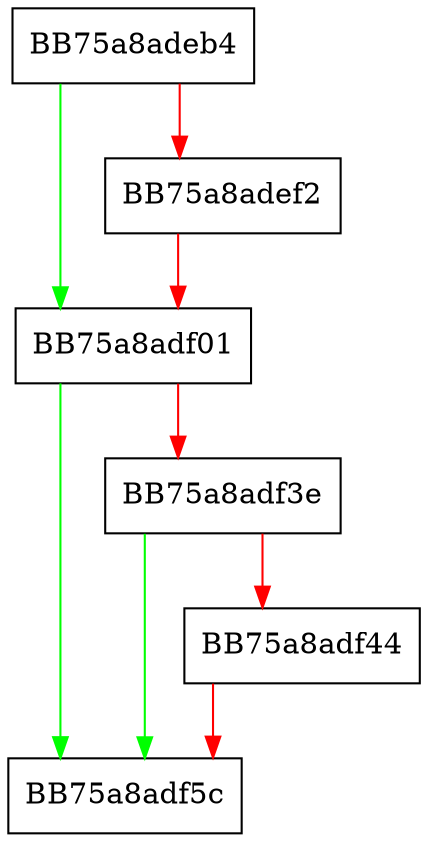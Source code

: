 digraph GetUniqueProcessId {
  node [shape="box"];
  graph [splines=ortho];
  BB75a8adeb4 -> BB75a8adf01 [color="green"];
  BB75a8adeb4 -> BB75a8adef2 [color="red"];
  BB75a8adef2 -> BB75a8adf01 [color="red"];
  BB75a8adf01 -> BB75a8adf5c [color="green"];
  BB75a8adf01 -> BB75a8adf3e [color="red"];
  BB75a8adf3e -> BB75a8adf5c [color="green"];
  BB75a8adf3e -> BB75a8adf44 [color="red"];
  BB75a8adf44 -> BB75a8adf5c [color="red"];
}